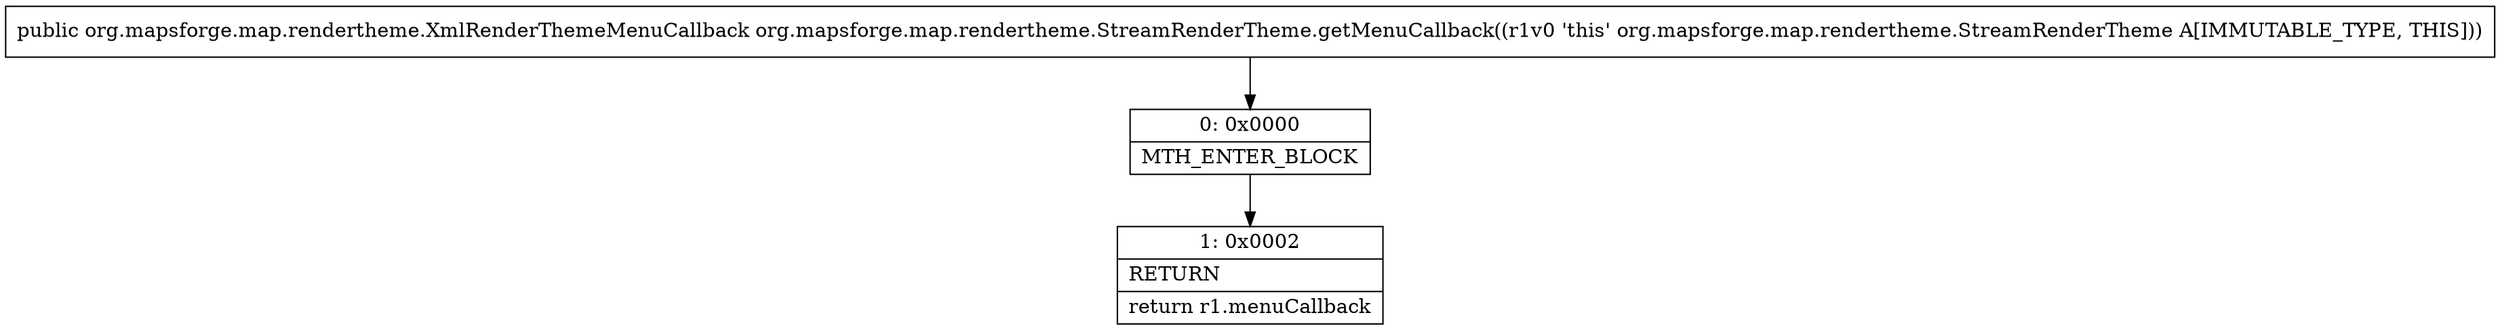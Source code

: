 digraph "CFG fororg.mapsforge.map.rendertheme.StreamRenderTheme.getMenuCallback()Lorg\/mapsforge\/map\/rendertheme\/XmlRenderThemeMenuCallback;" {
Node_0 [shape=record,label="{0\:\ 0x0000|MTH_ENTER_BLOCK\l}"];
Node_1 [shape=record,label="{1\:\ 0x0002|RETURN\l|return r1.menuCallback\l}"];
MethodNode[shape=record,label="{public org.mapsforge.map.rendertheme.XmlRenderThemeMenuCallback org.mapsforge.map.rendertheme.StreamRenderTheme.getMenuCallback((r1v0 'this' org.mapsforge.map.rendertheme.StreamRenderTheme A[IMMUTABLE_TYPE, THIS])) }"];
MethodNode -> Node_0;
Node_0 -> Node_1;
}

